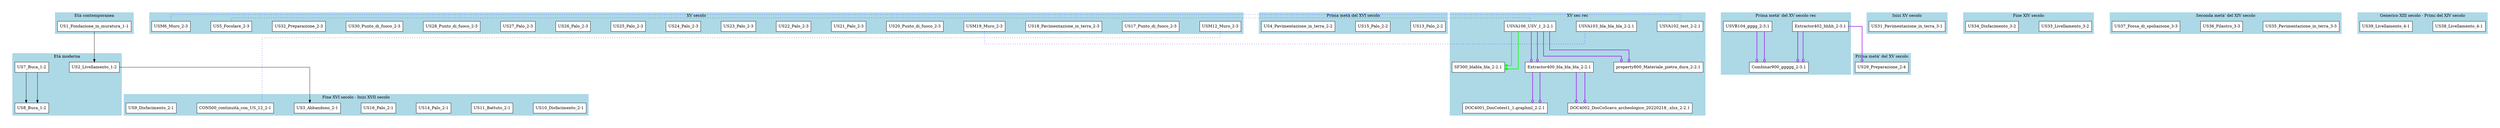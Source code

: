 digraph {
	graph [bb="0,0,8057,380.5",
		compound=true,
		dpi=150,
		nodesep=1,
		pad=0.5,
		rankdir=TB,
		ranksep=1.5,
		splines=ortho
	];
	node [label="\N"];
	subgraph cluster_datazione_1 {
		graph [bb="148,296,372,372.5",
			color=lightblue,
			label="Età contemporanea",
			lheight=0.23,
			lp="260,360.25",
			lwidth=1.46,
			rank=same,
			style=filled
		];
		"US1_Fondazione_in_muratura_1-1"	[fillcolor=white,
			height=0.5,
			label="US1_Fondazione_in_muratura_1-1",
			pos="260,322",
			shape=box,
			style=filled,
			width=2.8889];
	}
	subgraph cluster_datazione_2 {
		graph [bb="8,8,340,228.5",
			color=lightblue,
			label="Età moderna",
			lheight=0.23,
			lp="174,216.25",
			lwidth=0.97,
			rank=same,
			style=filled
		];
		"US2_Livellamento_1-2"	[fillcolor=white,
			height=0.5,
			label="US2_Livellamento_1-2",
			pos="260,178",
			shape=box,
			style=filled,
			width=2.0035];
		"US7_Buca_1-2"	[fillcolor=white,
			height=0.5,
			label="US7_Buca_1-2",
			pos="66,178",
			shape=box,
			style=filled,
			width=1.3785];
		"US8_Buca_1-2"	[fillcolor=white,
			height=0.5,
			label="US8_Buca_1-2",
			pos="66,34",
			shape=box,
			style=filled,
			width=1.3785];
		"US7_Buca_1-2" -> "US8_Buca_1-2"	[arrowhead=normal,
			color=black,
			pos="e,66,52.09 66,159.76 66,159.76 66,63.603 66,63.603",
			style=solid];
	}
	subgraph cluster_datazione_3 {
		graph [bb="348,8,1771,84.5",
			color=lightblue,
			label="Fine XVI secolo - Inizi XVII secolo",
			lheight=0.23,
			lp="1059.5,72.25",
			lwidth=2.74,
			rank=same,
			style=filled
		];
		"US10_Disfacimento_2-1"	[fillcolor=white,
			height=0.5,
			label="US10_Disfacimento_2-1",
			pos="432,34",
			shape=box,
			style=filled,
			width=2.1076];
		"US11_Battuto_2-1"	[fillcolor=white,
			height=0.5,
			label="US11_Battuto_2-1",
			pos="639,34",
			shape=box,
			style=filled,
			width=1.6389];
		"US14_Palo_2-1"	[fillcolor=white,
			height=0.5,
			label="US14_Palo_2-1",
			pos="821,34",
			shape=box,
			style=filled,
			width=1.4201];
		"US16_Palo_2-1"	[fillcolor=white,
			height=0.5,
			label="US16_Palo_2-1",
			pos="995,34",
			shape=box,
			style=filled,
			width=1.4201];
		"US3_Abbandono_2-1"	[fillcolor=white,
			height=0.5,
			label="US3_Abbandono_2-1",
			pos="1185,34",
			shape=box,
			style=filled,
			width=1.8681];
		"CON500_continuità_con_US_12_2-1"	[fillcolor=white,
			height=0.5,
			label="CON500_continuità_con_US_12_2-1",
			pos="1435,34",
			shape=box,
			style=filled,
			width=3.066];
		"US9_Disfacimento_2-1"	[fillcolor=white,
			height=0.5,
			label="US9_Disfacimento_2-1",
			pos="1690,34",
			shape=box,
			style=filled,
			width=2.0139];
	}
	subgraph cluster_datazione_4 {
		graph [bb="4334,296,4906,372.5",
			color=lightblue,
			label="Prima metà del XVI secolo",
			lheight=0.23,
			lp="4620,360.25",
			lwidth=2.08,
			rank=same,
			style=filled
		];
		"US13_Palo_2-2"	[fillcolor=white,
			height=0.5,
			label="US13_Palo_2-2",
			pos="4393,322",
			shape=box,
			style=filled,
			width=1.4201];
		"US15_Palo_2-2"	[fillcolor=white,
			height=0.5,
			label="US15_Palo_2-2",
			pos="4567,322",
			shape=box,
			style=filled,
			width=1.4201];
		"US4_Pavimentazione_in_terra_2-2"	[fillcolor=white,
			height=0.5,
			label="US4_Pavimentazione_in_terra_2-2",
			pos="4794,322",
			shape=box,
			style=filled,
			width=2.8785];
	}
	subgraph cluster_datazione_5 {
		graph [bb="4962,8,5708,372.5",
			color=lightblue,
			label="XV sec rec",
			lheight=0.23,
			lp="5335,360.25",
			lwidth=0.83,
			rank=same,
			style=filled
		];
		"USVA102_test_2-2.1"	[fillcolor=white,
			height=0.5,
			label="USVA102_test_2-2.1",
			pos="5036,322",
			shape=box,
			style=filled,
			width=1.8368];
		"USVA103_bla_bla_bla_2-2.1"	[fillcolor=white,
			height=0.5,
			label="USVA103_bla_bla_bla_2-2.1",
			pos="5262,322",
			shape=box,
			style=filled,
			width=2.4514];
		"USVA106_USV_1_2-2.1"	[fillcolor=white,
			height=0.5,
			label="USVA106_USV_1_2-2.1",
			pos="5499,322",
			shape=box,
			style=filled,
			width=2.1389];
		"SF300_blabla_bla_2-2.1"	[fillcolor=white,
			height=0.5,
			label="SF300_blabla_bla_2-2.1",
			pos="5045,178",
			shape=box,
			style=filled,
			width=2.0764];
		"USVA106_USV_1_2-2.1" -> "SF300_blabla_bla_2-2.1"	[arrowhead=diamond,
			color=green,
			pos="e,5110.9,196.3 5438.8,303.84 5438.8,275.26 5438.8,223 5438.8,223 5438.8,223 5110.9,223 5110.9,223 5110.9,223 5110.9,209.36 5110.9,\
209.36",
			style=bold];
		"Extractor400_bla_bla_bla_2-2.1"	[fillcolor=white,
			height=0.5,
			label="Extractor400_bla_bla_bla_2-2.1",
			pos="5288,178",
			shape=box,
			style=filled,
			width=2.6597];
		"USVA106_USV_1_2-2.1" -> "Extractor400_bla_bla_bla_2-2.1"	[arrowhead=odiamond,
			color=purple,
			pos="e,5367,196.24 5421.8,322 5392.9,322 5367,322 5367,322 5367,322 5367,209.29 5367,209.29",
			style=bold];
		"property800_Materiale_pietra_dura_2-2.1"	[fillcolor=white,
			height=0.5,
			label="property800_Materiale_pietra_dura_2-2.1",
			pos="5578,178",
			shape=box,
			style=filled,
			width=3.3993];
		"USVA106_USV_1_2-2.1" -> "property800_Materiale_pietra_dura_2-2.1"	[arrowhead=odiamond,
			color=purple,
			pos="e,5515.8,196.09 5515.8,303.76 5515.8,303.76 5515.8,209.14 5515.8,209.14",
			style=bold];
		"DOC4001_DosCo\test1_1.graphml_2-2.1"	[fillcolor=white,
			height=0.5,
			label="DOC4001_DosCo\test1_1.graphml_2-2.1",
			pos="5122,34",
			shape=box,
			style=filled,
			width=3.3264];
		"Extractor400_bla_bla_bla_2-2.1" -> "DOC4001_DosCo\test1_1.graphml_2-2.1"	[arrowhead=odiamond,
			color=purple,
			pos="e,5217,52.09 5217,159.76 5217,159.76 5217,65.142 5217,65.142",
			style=bold];
		"DOC4002_DosCo\Scavo_archeologico_20220218_.xlsx_2-2.1"	[fillcolor=white,
			height=0.5,
			label="DOC4002_DosCo\Scavo_archeologico_20220218_.xlsx_2-2.1",
			pos="5491,34",
			shape=box,
			style=filled,
			width=4.9201];
		"Extractor400_bla_bla_bla_2-2.1" -> "DOC4002_DosCo\Scavo_archeologico_20220218_.xlsx_2-2.1"	[arrowhead=odiamond,
			color=purple,
			pos="e,5348.8,52.09 5348.8,159.76 5348.8,159.76 5348.8,65.142 5348.8,65.142",
			style=bold];
	}
	subgraph cluster_datazione_6 {
		graph [bb="897,296,4278,372.5",
			color=lightblue,
			label="XV secolo",
			lheight=0.23,
			lp="2587.5,360.25",
			lwidth=0.79,
			rank=same,
			style=filled
		];
		"USM12_Muro_2-3"	[fillcolor=white,
			height=0.5,
			label="USM12_Muro_2-3",
			pos="966,322",
			shape=box,
			style=filled,
			width=1.691];
		"US17_Punto_di_fuoco_2-3"	[fillcolor=white,
			height=0.5,
			label="US17_Punto_di_fuoco_2-3",
			pos="1181,322",
			shape=box,
			style=filled,
			width=2.2847];
		"US18_Pavimentazione_in_terra_2-3"	[fillcolor=white,
			height=0.5,
			label="US18_Pavimentazione_in_terra_2-3",
			pos="1442,322",
			shape=box,
			style=filled,
			width=2.9722];
		"USM19_Muro_2-3"	[fillcolor=white,
			height=0.5,
			label="USM19_Muro_2-3",
			pos="1682,322",
			shape=box,
			style=filled,
			width=1.691];
		"US20_Punto_di_fuoco_2-3"	[fillcolor=white,
			height=0.5,
			label="US20_Punto_di_fuoco_2-3",
			pos="1897,322",
			shape=box,
			style=filled,
			width=2.2847];
		"US21_Palo_2-3"	[fillcolor=white,
			height=0.5,
			label="US21_Palo_2-3",
			pos="2102,322",
			shape=box,
			style=filled,
			width=1.4201];
		"US22_Palo_2-3"	[fillcolor=white,
			height=0.5,
			label="US22_Palo_2-3",
			pos="2276,322",
			shape=box,
			style=filled,
			width=1.4201];
		"US23_Palo_2-3"	[fillcolor=white,
			height=0.5,
			label="US23_Palo_2-3",
			pos="2450,322",
			shape=box,
			style=filled,
			width=1.4201];
		"US24_Palo_2-3"	[fillcolor=white,
			height=0.5,
			label="US24_Palo_2-3",
			pos="2624,322",
			shape=box,
			style=filled,
			width=1.4201];
		"US25_Palo_2-3"	[fillcolor=white,
			height=0.5,
			label="US25_Palo_2-3",
			pos="2798,322",
			shape=box,
			style=filled,
			width=1.4201];
		"US26_Palo_2-3"	[fillcolor=white,
			height=0.5,
			label="US26_Palo_2-3",
			pos="2972,322",
			shape=box,
			style=filled,
			width=1.4201];
		"US27_Palo_2-3"	[fillcolor=white,
			height=0.5,
			label="US27_Palo_2-3",
			pos="3146,322",
			shape=box,
			style=filled,
			width=1.4201];
		"US28_Punto_di_fuoco_2-3"	[fillcolor=white,
			height=0.5,
			label="US28_Punto_di_fuoco_2-3",
			pos="3351,322",
			shape=box,
			style=filled,
			width=2.2847];
		"US30_Punto_di_fuoco_2-3"	[fillcolor=white,
			height=0.5,
			label="US30_Punto_di_fuoco_2-3",
			pos="3588,322",
			shape=box,
			style=filled,
			width=2.2847];
		"US32_Preparazione_2-3"	[fillcolor=white,
			height=0.5,
			label="US32_Preparazione_2-3",
			pos="3817,322",
			shape=box,
			style=filled,
			width=2.066];
		"US5_Focolare_2-3"	[fillcolor=white,
			height=0.5,
			label="US5_Focolare_2-3",
			pos="4023,322",
			shape=box,
			style=filled,
			width=1.6493];
		"USM6_Muro_2-3"	[fillcolor=white,
			height=0.5,
			label="USM6_Muro_2-3",
			pos="4212,322",
			shape=box,
			style=filled,
			width=1.5972];
	}
	subgraph cluster_datazione_7 {
		graph [bb="5740,152,6125,372.5",
			color=lightblue,
			label="Prima metà' del XV secolo rec",
			lheight=0.23,
			lp="5932.5,360.25",
			lwidth=2.32,
			rank=same,
			style=filled
		];
		"USVB104_gggg_2-3.1"	[fillcolor=white,
			height=0.5,
			label="USVB104_gggg_2-3.1",
			pos="5819,322",
			shape=box,
			style=filled,
			width=1.9618];
		"Combinar900_ggggg_2-3.1"	[fillcolor=white,
			height=0.5,
			label="Combinar900_ggggg_2-3.1",
			pos="5920,178",
			shape=box,
			style=filled,
			width=2.316];
		"USVB104_gggg_2-3.1" -> "Combinar900_ggggg_2-3.1"	[arrowhead=odiamond,
			color=purple,
			pos="e,5863.1,196.09 5863.1,303.76 5863.1,303.76 5863.1,209.14 5863.1,209.14",
			style=bold];
		"Extractor402_hhhh_2-3.1"	[fillcolor=white,
			height=0.5,
			label="Extractor402_hhhh_2-3.1",
			pos="6039,322",
			shape=box,
			style=filled,
			width=2.1597];
		"Extractor402_hhhh_2-3.1" -> "Combinar900_ggggg_2-3.1"	[arrowhead=odiamond,
			color=purple,
			pos="e,5982.3,196.09 5982.3,303.76 5982.3,303.76 5982.3,209.14 5982.3,209.14",
			style=bold];
	}
	subgraph cluster_datazione_8 {
		graph [bb="6133,152,6297,228.5",
			color=lightblue,
			label="Prima metà' del XV secolo",
			lheight=0.23,
			lp="6215,216.25",
			lwidth=2.04,
			rank=same,
			style=filled
		];
		"US29_Preparazione_2-4"	[fillcolor=white,
			height=0.5,
			label="US29_Preparazione_2-4",
			pos="6215,178",
			shape=box,
			style=filled,
			width=2.066];
	}
	subgraph cluster_datazione_9 {
		graph [bb="6181,296,6411,372.5",
			color=lightblue,
			label="Inizi XV secolo",
			lheight=0.23,
			lp="6296,360.25",
			lwidth=1.19,
			rank=same,
			style=filled
		];
		"US31_Pavimentazione_in_terra_3-1"	[fillcolor=white,
			height=0.5,
			label="US31_Pavimentazione_in_terra_3-1",
			pos="6296,322",
			shape=box,
			style=filled,
			width=2.9722];
	}
	subgraph cluster_datazione_10 {
		graph [bb="6467,296,6858,372.5",
			color=lightblue,
			label="Fine XIV secolo",
			lheight=0.23,
			lp="6662.5,360.25",
			lwidth=1.24,
			rank=same,
			style=filled
		];
		"US33_Livellamento_3-2"	[fillcolor=white,
			height=0.5,
			label="US33_Livellamento_3-2",
			pos="6551,322",
			shape=box,
			style=filled,
			width=2.0972];
		"US34_Disfacimento_3-2"	[fillcolor=white,
			height=0.5,
			label="US34_Disfacimento_3-2",
			pos="6774,322",
			shape=box,
			style=filled,
			width=2.1076];
	}
	subgraph cluster_datazione_11 {
		graph [bb="6914,296,7602,372.5",
			color=lightblue,
			label="Seconda metà' del XIV secolo",
			lheight=0.23,
			lp="7258,360.25",
			lwidth=2.28,
			rank=same,
			style=filled
		];
		"US35_Pavimentazione_in_terra_3-3"	[fillcolor=white,
			height=0.5,
			label="US35_Pavimentazione_in_terra_3-3",
			pos="7029,322",
			shape=box,
			style=filled,
			width=2.9722];
		"US36_Pilastro_3-3"	[fillcolor=white,
			height=0.5,
			label="US36_Pilastro_3-3",
			pos="7268,322",
			shape=box,
			style=filled,
			width=1.6597];
		"US37_Fossa_di_spoliazione_3-3"	[fillcolor=white,
			height=0.5,
			label="US37_Fossa_di_spoliazione_3-3",
			pos="7497,322",
			shape=box,
			style=filled,
			width=2.7014];
	}
	subgraph cluster_datazione_12 {
		graph [bb="7658,296,8049,372.5",
			color=lightblue,
			label="Generico XIII secolo - Primi del XIV secolo",
			lheight=0.23,
			lp="7853.5,360.25",
			lwidth=3.38,
			rank=same,
			style=filled
		];
		"US38_Livellamento_4-1"	[fillcolor=white,
			height=0.5,
			label="US38_Livellamento_4-1",
			pos="7742,322",
			shape=box,
			style=filled,
			width=2.0972];
		"US39_Livellamento_4-1"	[fillcolor=white,
			height=0.5,
			label="US39_Livellamento_4-1",
			pos="7965,322",
			shape=box,
			style=filled,
			width=2.0972];
	}
	subgraph main {
		edge [arrowhead=normal,
			color=black,
			style=solid
		];
		"US1_Fondazione_in_muratura_1-1";
		"US2_Livellamento_1-2";
		"US1_Fondazione_in_muratura_1-1" -> "US2_Livellamento_1-2"	[pos="e,260,196.09 260,303.76 260,303.76 260,207.6 260,207.6"];
		"US3_Abbandono_2-1";
		"US2_Livellamento_1-2" -> "US3_Abbandono_2-1"	[pos="e,1185,52.238 332.58,178 550.64,178 1185,178 1185,178 1185,178 1185,63.751 1185,63.751"];
		"US7_Buca_1-2";
		"US8_Buca_1-2";
		"US7_Buca_1-2" -> "US8_Buca_1-2";
	}
	subgraph main1 {
		edge [arrowhead=none,
			color=blue,
			constraint=False,
			style=dotted
		];
		"CON500_continuità_con_US_12_2-1";
		"USVA102_test_2-2.1";
		"USVA103_bla_bla_bla_2-2.1";
		"USVA106_USV_1_2-2.1";
		"USM12_Muro_2-3";
		"USM12_Muro_2-3" -> "CON500_continuità_con_US_12_2-1"	[pos="985.38,303.83 985.38,282.5 985.38,250 985.38,250 985.38,250 1329.8,250 1329.8,250 1329.8,250 1329.8,104.65 1329.8,52.416"];
		"USM19_Muro_2-3";
		"USM19_Muro_2-3" -> "USVA103_bla_bla_bla_2-2.1"	[pos="1682,303.7 1682,291.24 1682,277 1682,277 1682,277 5183,277 5183,277 5183,277 5183,291.24 5183,303.7"];
		"US5_Focolare_2-3";
		"US5_Focolare_2-3" -> "USVA106_USV_1_2-2.1"	[pos="4023,340.06 4023,351.44 4023,364 4023,364 4023,364 5499,364 5499,364 5499,364 5499,351.44 5499,340.06"];
		"USM6_Muro_2-3";
		"USM6_Muro_2-3" -> "USVA102_test_2-2.1"	[pos="4212,340.49 4212,346.66 4212,352 4212,352 4212,352 5036,352 5036,352 5036,352 5036,346.66 5036,340.49"];
	}
	subgraph main3 {
		edge [arrowhead=diamond,
			color=green,
			style=bold
		];
		"USVA106_USV_1_2-2.1";
		"SF300_blabla_bla_2-2.1";
		"USVA106_USV_1_2-2.1" -> "SF300_blabla_bla_2-2.1";
	}
	subgraph main4 {
		edge [arrowhead=odiamond,
			color=purple,
			style=bold
		];
		"USVA106_USV_1_2-2.1";
		"Extractor400_bla_bla_bla_2-2.1";
		"USVA106_USV_1_2-2.1" -> "Extractor400_bla_bla_bla_2-2.1";
		"property800_Materiale_pietra_dura_2-2.1";
		"USVA106_USV_1_2-2.1" -> "property800_Materiale_pietra_dura_2-2.1";
		"DOC4001_DosCo\test1_1.graphml_2-2.1";
		"Extractor400_bla_bla_bla_2-2.1" -> "DOC4001_DosCo\test1_1.graphml_2-2.1";
		"DOC4002_DosCo\Scavo_archeologico_20220218_.xlsx_2-2.1";
		"Extractor400_bla_bla_bla_2-2.1" -> "DOC4002_DosCo\Scavo_archeologico_20220218_.xlsx_2-2.1";
		"USVB104_gggg_2-3.1";
		"Combinar900_ggggg_2-3.1";
		"USVB104_gggg_2-3.1" -> "Combinar900_ggggg_2-3.1";
		"Extractor402_hhhh_2-3.1";
		"Extractor402_hhhh_2-3.1" -> "Combinar900_ggggg_2-3.1";
		"US29_Preparazione_2-4";
		"Extractor402_hhhh_2-3.1" -> "US29_Preparazione_2-4"	[pos="e,6164.8,196.24 6117.2,322 6142.8,322 6164.8,322 6164.8,322 6164.8,322 6164.8,209.29 6164.8,209.29"];
	}
}
